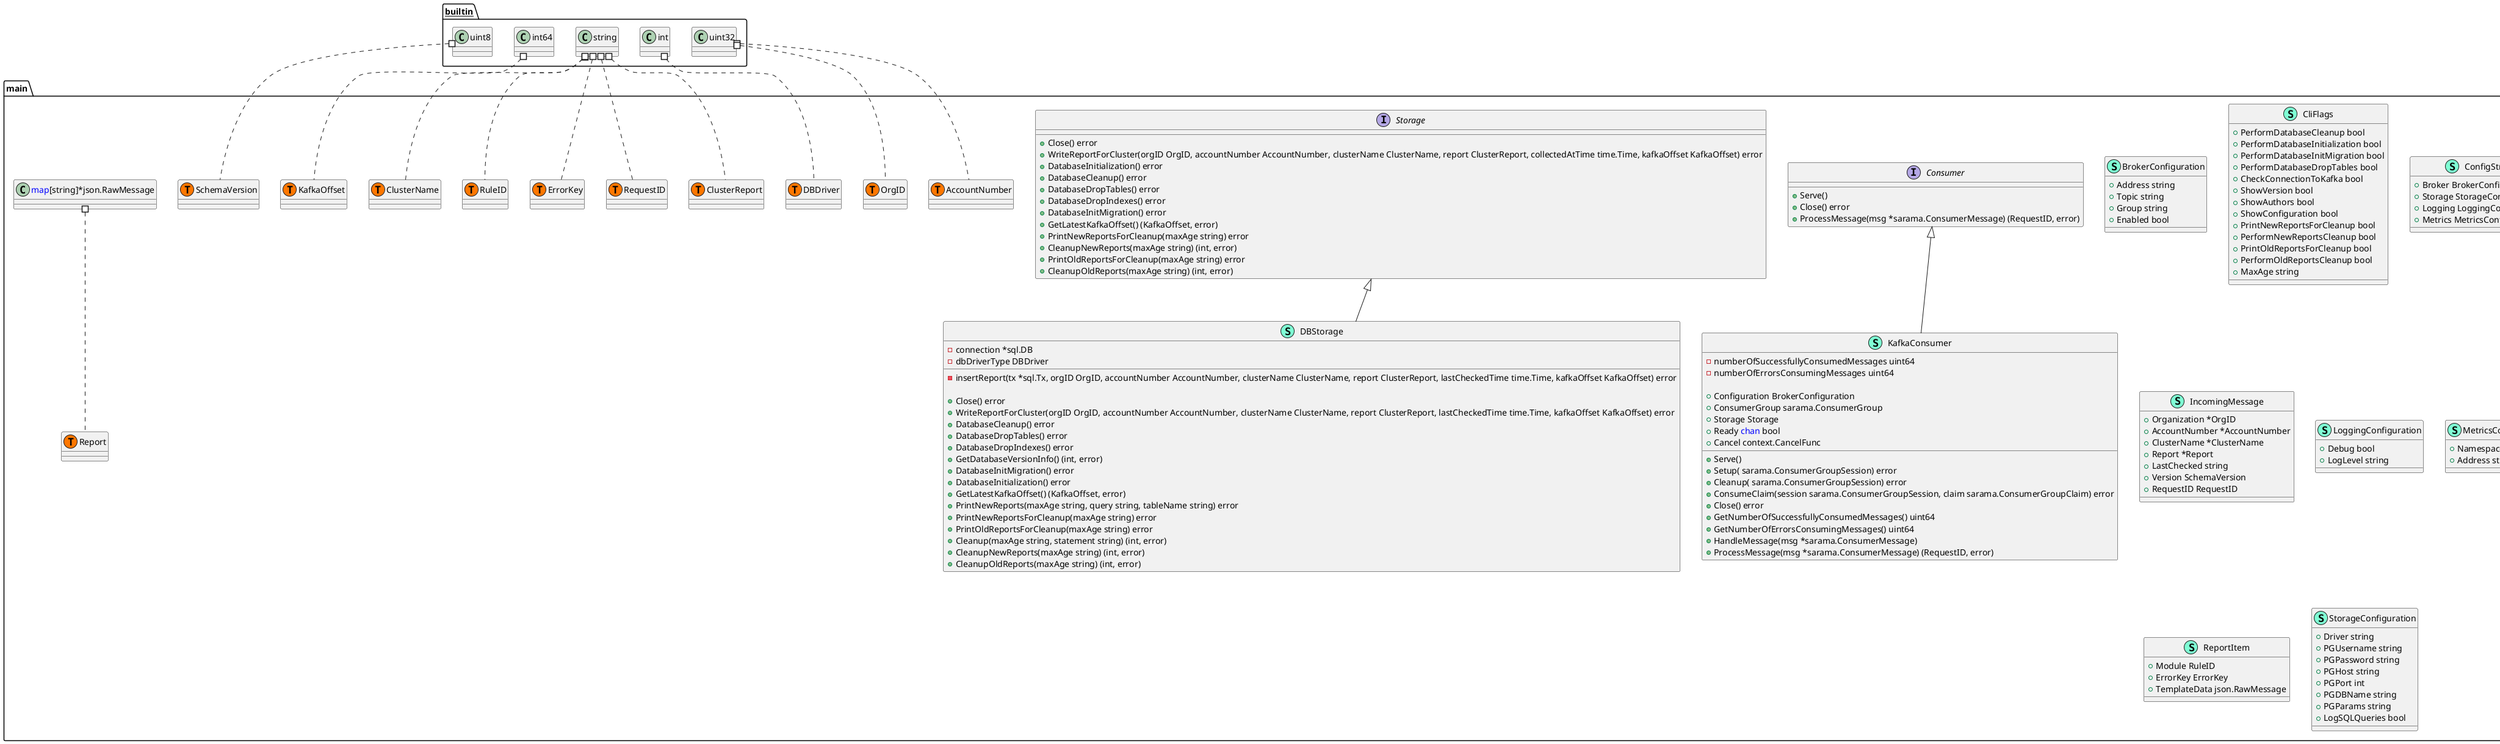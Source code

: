 @startuml
namespace main {
    class BrokerConfiguration << (S,Aquamarine) >> {
        + Address string
        + Topic string
        + Group string
        + Enabled bool

    }
    class CliFlags << (S,Aquamarine) >> {
        + PerformDatabaseCleanup bool
        + PerformDatabaseInitialization bool
        + PerformDatabaseInitMigration bool
        + PerformDatabaseDropTables bool
        + CheckConnectionToKafka bool
        + ShowVersion bool
        + ShowAuthors bool
        + ShowConfiguration bool
        + PrintNewReportsForCleanup bool
        + PerformNewReportsCleanup bool
        + PrintOldReportsForCleanup bool
        + PerformOldReportsCleanup bool
        + MaxAge string

    }
    class ConfigStruct << (S,Aquamarine) >> {
        + Broker BrokerConfiguration
        + Storage StorageConfiguration
        + Logging LoggingConfiguration
        + Metrics MetricsConfiguration

    }
    interface Consumer  {
        + Serve() 
        + Close() error
        + ProcessMessage(msg *sarama.ConsumerMessage) (RequestID, error)

    }
    class DBStorage << (S,Aquamarine) >> {
        - connection *sql.DB
        - dbDriverType DBDriver

        - insertReport(tx *sql.Tx, orgID OrgID, accountNumber AccountNumber, clusterName ClusterName, report ClusterReport, lastCheckedTime time.Time, kafkaOffset KafkaOffset) error

        + Close() error
        + WriteReportForCluster(orgID OrgID, accountNumber AccountNumber, clusterName ClusterName, report ClusterReport, lastCheckedTime time.Time, kafkaOffset KafkaOffset) error
        + DatabaseCleanup() error
        + DatabaseDropTables() error
        + DatabaseDropIndexes() error
        + GetDatabaseVersionInfo() (int, error)
        + DatabaseInitMigration() error
        + DatabaseInitialization() error
        + GetLatestKafkaOffset() (KafkaOffset, error)
        + PrintNewReports(maxAge string, query string, tableName string) error
        + PrintNewReportsForCleanup(maxAge string) error
        + PrintOldReportsForCleanup(maxAge string) error
        + Cleanup(maxAge string, statement string) (int, error)
        + CleanupNewReports(maxAge string) (int, error)
        + CleanupOldReports(maxAge string) (int, error)

    }
    class IncomingMessage << (S,Aquamarine) >> {
        + Organization *OrgID
        + AccountNumber *AccountNumber
        + ClusterName *ClusterName
        + Report *Report
        + LastChecked string
        + Version SchemaVersion
        + RequestID RequestID

    }
    class KafkaConsumer << (S,Aquamarine) >> {
        - numberOfSuccessfullyConsumedMessages uint64
        - numberOfErrorsConsumingMessages uint64

        + Configuration BrokerConfiguration
        + ConsumerGroup sarama.ConsumerGroup
        + Storage Storage
        + Ready <font color=blue>chan</font> bool
        + Cancel context.CancelFunc

        + Serve() 
        + Setup( sarama.ConsumerGroupSession) error
        + Cleanup( sarama.ConsumerGroupSession) error
        + ConsumeClaim(session sarama.ConsumerGroupSession, claim sarama.ConsumerGroupClaim) error
        + Close() error
        + GetNumberOfSuccessfullyConsumedMessages() uint64
        + GetNumberOfErrorsConsumingMessages() uint64
        + HandleMessage(msg *sarama.ConsumerMessage) 
        + ProcessMessage(msg *sarama.ConsumerMessage) (RequestID, error)

    }
    class LoggingConfiguration << (S,Aquamarine) >> {
        + Debug bool
        + LogLevel string

    }
    class MetricsConfiguration << (S,Aquamarine) >> {
        + Namespace string
        + Address string

    }
    class ReportItem << (S,Aquamarine) >> {
        + Module RuleID
        + ErrorKey ErrorKey
        + TemplateData json.RawMessage

    }
    interface Storage  {
        + Close() error
        + WriteReportForCluster(orgID OrgID, accountNumber AccountNumber, clusterName ClusterName, report ClusterReport, collectedAtTime time.Time, kafkaOffset KafkaOffset) error
        + DatabaseInitialization() error
        + DatabaseCleanup() error
        + DatabaseDropTables() error
        + DatabaseDropIndexes() error
        + DatabaseInitMigration() error
        + GetLatestKafkaOffset() (KafkaOffset, error)
        + PrintNewReportsForCleanup(maxAge string) error
        + CleanupNewReports(maxAge string) (int, error)
        + PrintOldReportsForCleanup(maxAge string) error
        + CleanupOldReports(maxAge string) (int, error)

    }
    class StorageConfiguration << (S,Aquamarine) >> {
        + Driver string
        + PGUsername string
        + PGPassword string
        + PGHost string
        + PGPort int
        + PGDBName string
        + PGParams string
        + LogSQLQueries bool

    }
    class main.AccountNumber << (T, #FF7700) >>  {
    }
    class main.ClusterName << (T, #FF7700) >>  {
    }
    class main.ClusterReport << (T, #FF7700) >>  {
    }
    class main.DBDriver << (T, #FF7700) >>  {
    }
    class main.ErrorKey << (T, #FF7700) >>  {
    }
    class main.KafkaOffset << (T, #FF7700) >>  {
    }
    class main.OrgID << (T, #FF7700) >>  {
    }
    class main.Report << (T, #FF7700) >>  {
    }
    class main.RequestID << (T, #FF7700) >>  {
    }
    class main.RuleID << (T, #FF7700) >>  {
    }
    class main.SchemaVersion << (T, #FF7700) >>  {
    }
    class "<font color=blue>map</font>[string]*json.RawMessage" as fontcolorbluemapfontstringjsonRawMessage {
        'This class was created so that we can correctly have an alias pointing to this name. Since it contains dots that can break namespaces
    }
}

"main.Storage" <|-- "main.DBStorage"
"main.Consumer" <|-- "main.KafkaConsumer"

"__builtin__.int" #.. "main.DBDriver"
"__builtin__.int64" #.. "main.KafkaOffset"
"__builtin__.string" #.. "main.ClusterName"
"__builtin__.string" #.. "main.ClusterReport"
"__builtin__.string" #.. "main.ErrorKey"
"__builtin__.string" #.. "main.RequestID"
"__builtin__.string" #.. "main.RuleID"
"__builtin__.uint32" #.. "main.AccountNumber"
"__builtin__.uint32" #.. "main.OrgID"
"__builtin__.uint8" #.. "main.SchemaVersion"
"main.fontcolorbluemapfontstringjsonRawMessage" #.. "main.Report"
@enduml
